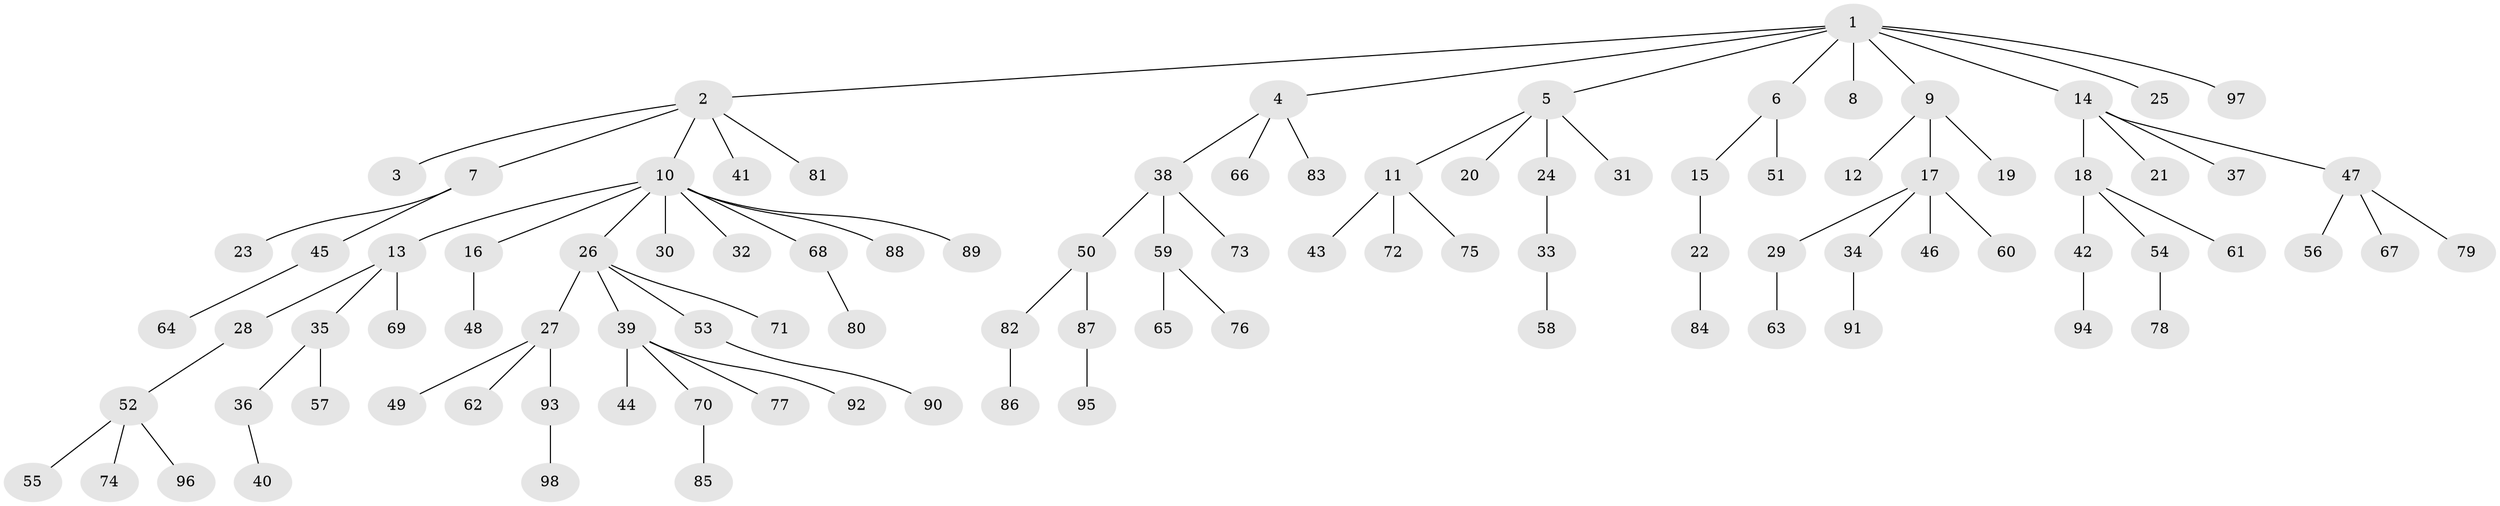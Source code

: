 // Generated by graph-tools (version 1.1) at 2025/26/03/09/25 03:26:25]
// undirected, 98 vertices, 97 edges
graph export_dot {
graph [start="1"]
  node [color=gray90,style=filled];
  1;
  2;
  3;
  4;
  5;
  6;
  7;
  8;
  9;
  10;
  11;
  12;
  13;
  14;
  15;
  16;
  17;
  18;
  19;
  20;
  21;
  22;
  23;
  24;
  25;
  26;
  27;
  28;
  29;
  30;
  31;
  32;
  33;
  34;
  35;
  36;
  37;
  38;
  39;
  40;
  41;
  42;
  43;
  44;
  45;
  46;
  47;
  48;
  49;
  50;
  51;
  52;
  53;
  54;
  55;
  56;
  57;
  58;
  59;
  60;
  61;
  62;
  63;
  64;
  65;
  66;
  67;
  68;
  69;
  70;
  71;
  72;
  73;
  74;
  75;
  76;
  77;
  78;
  79;
  80;
  81;
  82;
  83;
  84;
  85;
  86;
  87;
  88;
  89;
  90;
  91;
  92;
  93;
  94;
  95;
  96;
  97;
  98;
  1 -- 2;
  1 -- 4;
  1 -- 5;
  1 -- 6;
  1 -- 8;
  1 -- 9;
  1 -- 14;
  1 -- 25;
  1 -- 97;
  2 -- 3;
  2 -- 7;
  2 -- 10;
  2 -- 41;
  2 -- 81;
  4 -- 38;
  4 -- 66;
  4 -- 83;
  5 -- 11;
  5 -- 20;
  5 -- 24;
  5 -- 31;
  6 -- 15;
  6 -- 51;
  7 -- 23;
  7 -- 45;
  9 -- 12;
  9 -- 17;
  9 -- 19;
  10 -- 13;
  10 -- 16;
  10 -- 26;
  10 -- 30;
  10 -- 32;
  10 -- 68;
  10 -- 88;
  10 -- 89;
  11 -- 43;
  11 -- 72;
  11 -- 75;
  13 -- 28;
  13 -- 35;
  13 -- 69;
  14 -- 18;
  14 -- 21;
  14 -- 37;
  14 -- 47;
  15 -- 22;
  16 -- 48;
  17 -- 29;
  17 -- 34;
  17 -- 46;
  17 -- 60;
  18 -- 42;
  18 -- 54;
  18 -- 61;
  22 -- 84;
  24 -- 33;
  26 -- 27;
  26 -- 39;
  26 -- 53;
  26 -- 71;
  27 -- 49;
  27 -- 62;
  27 -- 93;
  28 -- 52;
  29 -- 63;
  33 -- 58;
  34 -- 91;
  35 -- 36;
  35 -- 57;
  36 -- 40;
  38 -- 50;
  38 -- 59;
  38 -- 73;
  39 -- 44;
  39 -- 70;
  39 -- 77;
  39 -- 92;
  42 -- 94;
  45 -- 64;
  47 -- 56;
  47 -- 67;
  47 -- 79;
  50 -- 82;
  50 -- 87;
  52 -- 55;
  52 -- 74;
  52 -- 96;
  53 -- 90;
  54 -- 78;
  59 -- 65;
  59 -- 76;
  68 -- 80;
  70 -- 85;
  82 -- 86;
  87 -- 95;
  93 -- 98;
}
